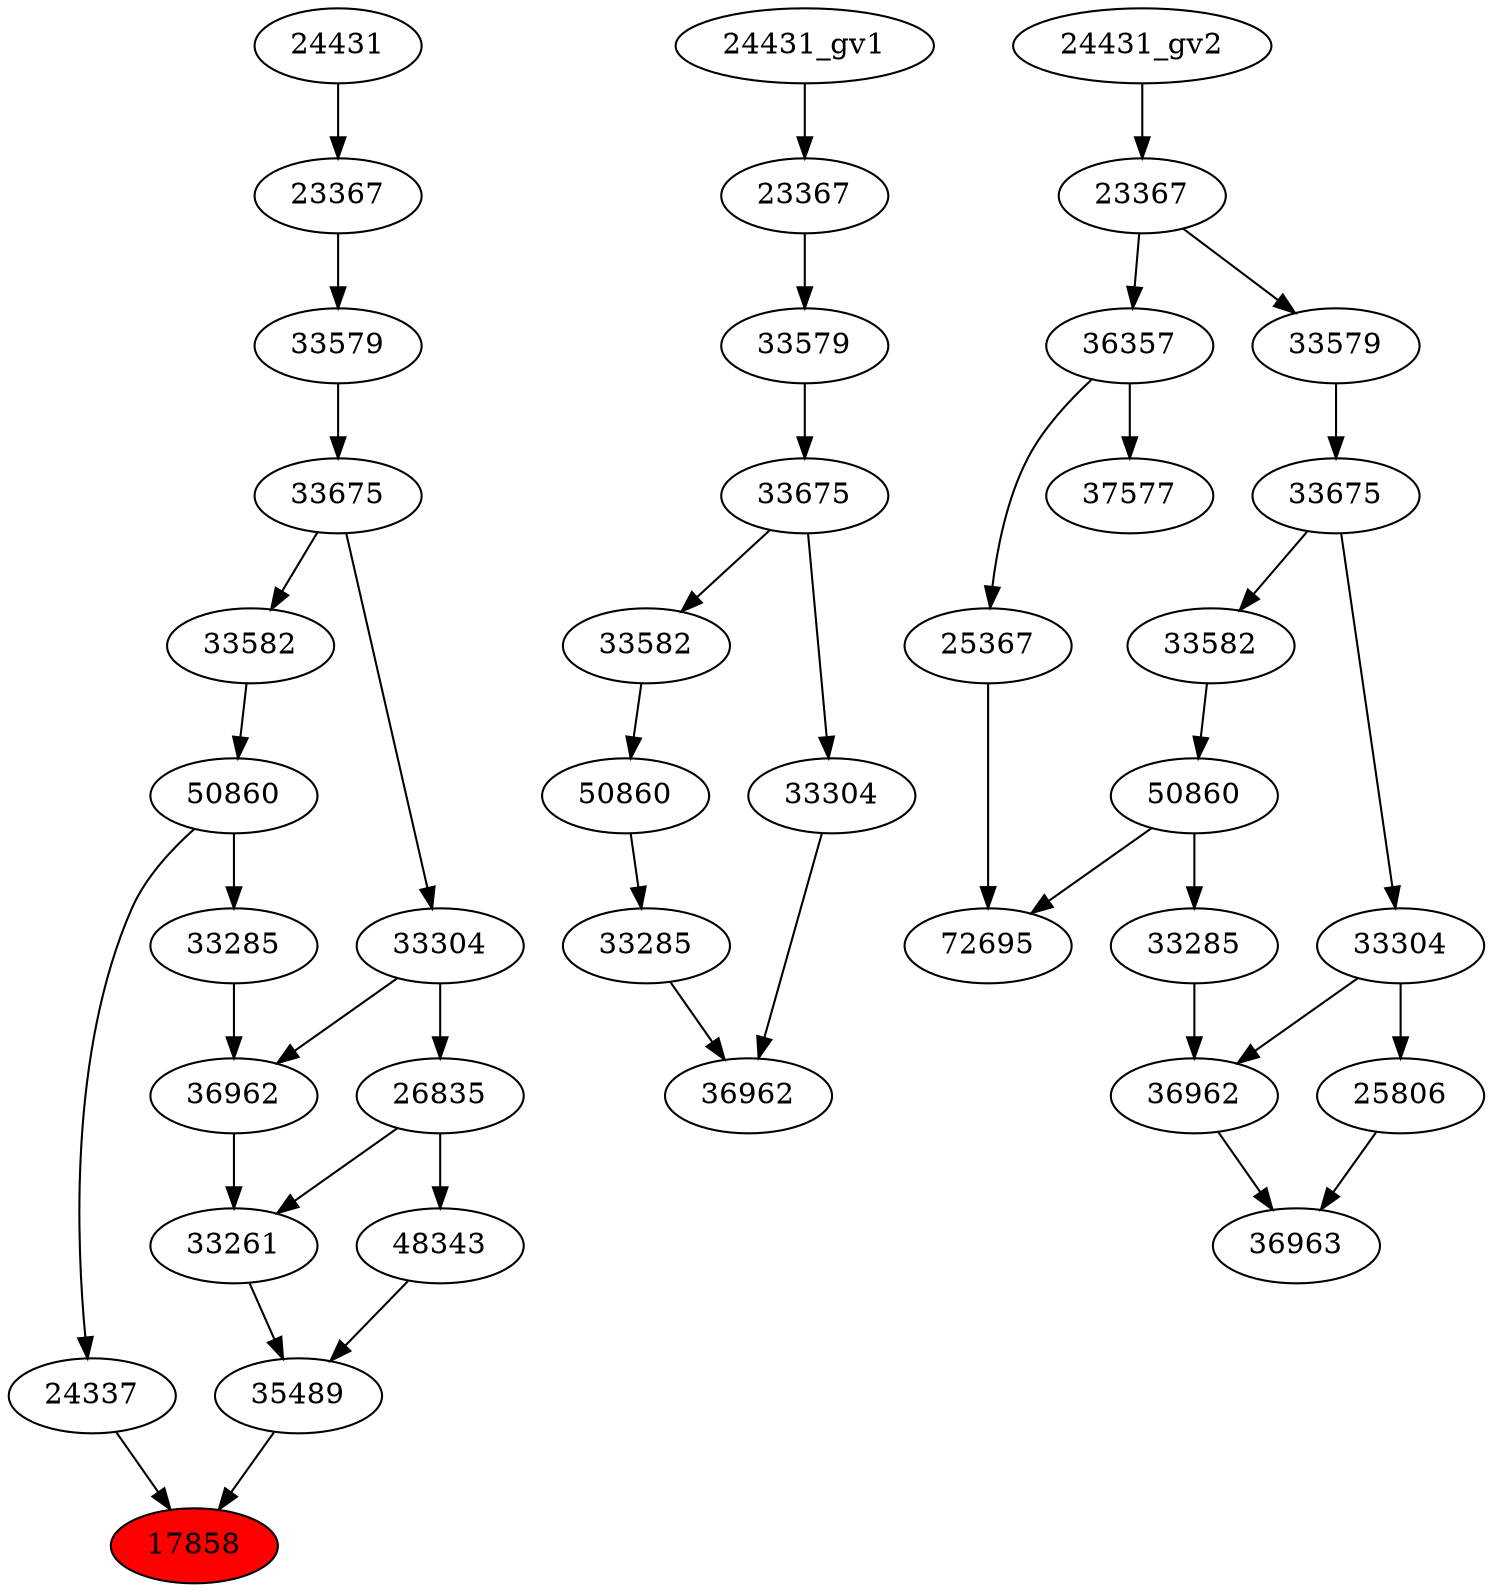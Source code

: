 strict digraph root {
	node [label="\N"];
	{
		node [fillcolor="",
			label="\N",
			style=""
		];
		17858		 [fillcolor=red,
			label=17858,
			style=filled];
		35489		 [label=35489];
		35489 -> 17858;
		24337		 [label=24337];
		24337 -> 17858;
		33261		 [label=33261];
		33261 -> 35489;
		48343		 [label=48343];
		48343 -> 35489;
		50860		 [label=50860];
		50860 -> 24337;
		33285		 [label=33285];
		50860 -> 33285;
		36962		 [label=36962];
		36962 -> 33261;
		26835		 [label=26835];
		26835 -> 33261;
		26835 -> 48343;
		33582		 [label=33582];
		33582 -> 50860;
		33285 -> 36962;
		33304		 [label=33304];
		33304 -> 36962;
		33304 -> 26835;
		33675		 [label=33675];
		33675 -> 33582;
		33675 -> 33304;
		33579		 [label=33579];
		33579 -> 33675;
		23367		 [label=23367];
		23367 -> 33579;
		24431		 [label=24431];
		24431 -> 23367;
	}
	{
		node [label="\N"];
		"50860_gv1"		 [label=50860];
		"33285_gv1"		 [label=33285];
		"50860_gv1" -> "33285_gv1";
		"33582_gv1"		 [label=33582];
		"33582_gv1" -> "50860_gv1";
		"36962_gv1"		 [label=36962];
		"33285_gv1" -> "36962_gv1";
		"33304_gv1"		 [label=33304];
		"33304_gv1" -> "36962_gv1";
		"33675_gv1"		 [label=33675];
		"33675_gv1" -> "33582_gv1";
		"33675_gv1" -> "33304_gv1";
		"33579_gv1"		 [label=33579];
		"33579_gv1" -> "33675_gv1";
		"23367_gv1"		 [label=23367];
		"23367_gv1" -> "33579_gv1";
		"24431_gv1" -> "23367_gv1";
	}
	{
		node [label="\N"];
		36963		 [label=36963];
		"36962_gv2"		 [label=36962];
		"36962_gv2" -> 36963;
		25806		 [label=25806];
		25806 -> 36963;
		"50860_gv2"		 [label=50860];
		72695		 [label=72695];
		"50860_gv2" -> 72695;
		"33285_gv2"		 [label=33285];
		"50860_gv2" -> "33285_gv2";
		"33582_gv2"		 [label=33582];
		"33582_gv2" -> "50860_gv2";
		25367		 [label=25367];
		25367 -> 72695;
		"33285_gv2" -> "36962_gv2";
		"33304_gv2"		 [label=33304];
		"33304_gv2" -> "36962_gv2";
		"33304_gv2" -> 25806;
		"33675_gv2"		 [label=33675];
		"33675_gv2" -> "33582_gv2";
		"33675_gv2" -> "33304_gv2";
		36357		 [label=36357];
		36357 -> 25367;
		37577		 [label=37577];
		36357 -> 37577;
		"33579_gv2"		 [label=33579];
		"33579_gv2" -> "33675_gv2";
		"23367_gv2"		 [label=23367];
		"23367_gv2" -> 36357;
		"23367_gv2" -> "33579_gv2";
		"24431_gv2" -> "23367_gv2";
	}
}
